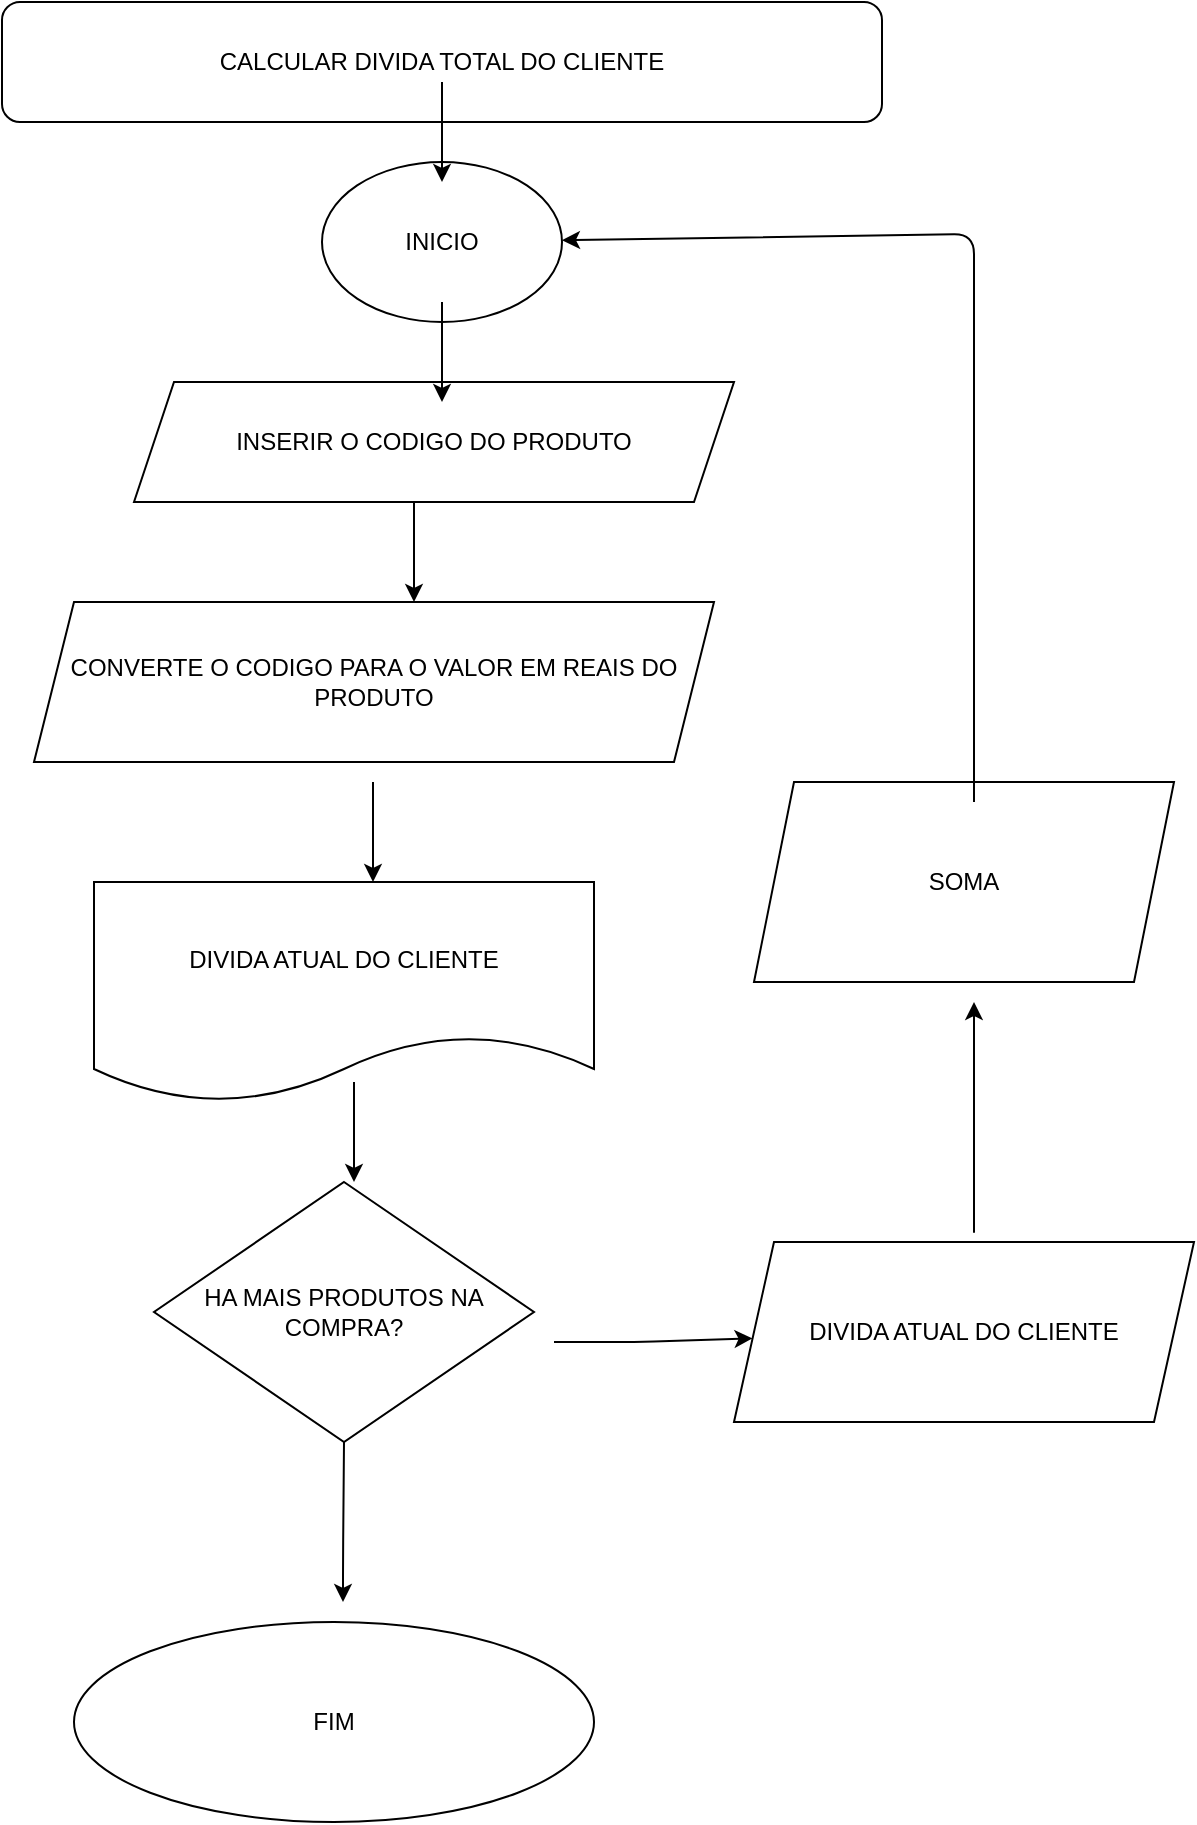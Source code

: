 <mxfile version="13.6.2" type="github">
  <diagram id="D6_Y7MDwxC_fP0YP34jS" name="Page-1">
    <mxGraphModel dx="1038" dy="532" grid="1" gridSize="10" guides="1" tooltips="1" connect="1" arrows="1" fold="1" page="1" pageScale="1" pageWidth="827" pageHeight="1169" math="0" shadow="0">
      <root>
        <mxCell id="0" />
        <mxCell id="1" parent="0" />
        <mxCell id="hmC6wKcbV871CDQbGuwJ-1" value="CALCULAR DIVIDA TOTAL DO CLIENTE" style="rounded=1;whiteSpace=wrap;html=1;" vertex="1" parent="1">
          <mxGeometry x="194" y="40" width="440" height="60" as="geometry" />
        </mxCell>
        <mxCell id="hmC6wKcbV871CDQbGuwJ-2" value="INSERIR O CODIGO DO PRODUTO" style="shape=parallelogram;perimeter=parallelogramPerimeter;whiteSpace=wrap;html=1;fixedSize=1;" vertex="1" parent="1">
          <mxGeometry x="260" y="230" width="300" height="60" as="geometry" />
        </mxCell>
        <mxCell id="hmC6wKcbV871CDQbGuwJ-3" value="INICIO" style="ellipse;whiteSpace=wrap;html=1;" vertex="1" parent="1">
          <mxGeometry x="354" y="120" width="120" height="80" as="geometry" />
        </mxCell>
        <mxCell id="hmC6wKcbV871CDQbGuwJ-4" value="CONVERTE O CODIGO PARA O VALOR EM REAIS DO PRODUTO" style="shape=parallelogram;perimeter=parallelogramPerimeter;whiteSpace=wrap;html=1;fixedSize=1;" vertex="1" parent="1">
          <mxGeometry x="210" y="340" width="340" height="80" as="geometry" />
        </mxCell>
        <mxCell id="hmC6wKcbV871CDQbGuwJ-5" value="DIVIDA ATUAL DO CLIENTE" style="shape=document;whiteSpace=wrap;html=1;boundedLbl=1;" vertex="1" parent="1">
          <mxGeometry x="240" y="480" width="250" height="110" as="geometry" />
        </mxCell>
        <mxCell id="hmC6wKcbV871CDQbGuwJ-6" value="FIM" style="ellipse;whiteSpace=wrap;html=1;" vertex="1" parent="1">
          <mxGeometry x="230" y="850" width="260" height="100" as="geometry" />
        </mxCell>
        <mxCell id="hmC6wKcbV871CDQbGuwJ-7" value="HA MAIS PRODUTOS NA COMPRA?" style="rhombus;whiteSpace=wrap;html=1;" vertex="1" parent="1">
          <mxGeometry x="270" y="630" width="190" height="130" as="geometry" />
        </mxCell>
        <mxCell id="hmC6wKcbV871CDQbGuwJ-8" value="DIVIDA ATUAL DO CLIENTE" style="shape=parallelogram;perimeter=parallelogramPerimeter;whiteSpace=wrap;html=1;fixedSize=1;" vertex="1" parent="1">
          <mxGeometry x="560" y="660" width="230" height="90" as="geometry" />
        </mxCell>
        <mxCell id="hmC6wKcbV871CDQbGuwJ-9" value="SOMA" style="shape=parallelogram;perimeter=parallelogramPerimeter;whiteSpace=wrap;html=1;fixedSize=1;" vertex="1" parent="1">
          <mxGeometry x="570" y="430" width="210" height="100" as="geometry" />
        </mxCell>
        <mxCell id="hmC6wKcbV871CDQbGuwJ-10" value="" style="endArrow=classic;html=1;" edge="1" parent="1">
          <mxGeometry width="50" height="50" relative="1" as="geometry">
            <mxPoint x="414" y="80" as="sourcePoint" />
            <mxPoint x="414" y="130" as="targetPoint" />
            <Array as="points">
              <mxPoint x="414" y="110" />
            </Array>
          </mxGeometry>
        </mxCell>
        <mxCell id="hmC6wKcbV871CDQbGuwJ-11" value="" style="endArrow=classic;html=1;" edge="1" parent="1">
          <mxGeometry width="50" height="50" relative="1" as="geometry">
            <mxPoint x="414" y="190" as="sourcePoint" />
            <mxPoint x="414" y="240" as="targetPoint" />
            <Array as="points">
              <mxPoint x="414" y="220" />
            </Array>
          </mxGeometry>
        </mxCell>
        <mxCell id="hmC6wKcbV871CDQbGuwJ-12" value="" style="endArrow=classic;html=1;" edge="1" parent="1">
          <mxGeometry width="50" height="50" relative="1" as="geometry">
            <mxPoint x="400" y="290" as="sourcePoint" />
            <mxPoint x="400" y="340" as="targetPoint" />
            <Array as="points">
              <mxPoint x="400" y="320" />
            </Array>
          </mxGeometry>
        </mxCell>
        <mxCell id="hmC6wKcbV871CDQbGuwJ-13" value="" style="endArrow=classic;html=1;" edge="1" parent="1">
          <mxGeometry width="50" height="50" relative="1" as="geometry">
            <mxPoint x="379.5" y="430" as="sourcePoint" />
            <mxPoint x="379.5" y="480" as="targetPoint" />
            <Array as="points">
              <mxPoint x="379.5" y="460" />
            </Array>
          </mxGeometry>
        </mxCell>
        <mxCell id="hmC6wKcbV871CDQbGuwJ-14" value="" style="endArrow=classic;html=1;" edge="1" parent="1">
          <mxGeometry width="50" height="50" relative="1" as="geometry">
            <mxPoint x="370" y="580" as="sourcePoint" />
            <mxPoint x="370" y="630" as="targetPoint" />
            <Array as="points">
              <mxPoint x="370" y="610" />
            </Array>
          </mxGeometry>
        </mxCell>
        <mxCell id="hmC6wKcbV871CDQbGuwJ-15" value="" style="endArrow=classic;html=1;exitX=0.5;exitY=1;exitDx=0;exitDy=0;" edge="1" parent="1" source="hmC6wKcbV871CDQbGuwJ-7">
          <mxGeometry width="50" height="50" relative="1" as="geometry">
            <mxPoint x="364.5" y="790" as="sourcePoint" />
            <mxPoint x="364.5" y="840" as="targetPoint" />
            <Array as="points">
              <mxPoint x="364.5" y="820" />
            </Array>
          </mxGeometry>
        </mxCell>
        <mxCell id="hmC6wKcbV871CDQbGuwJ-16" value="" style="endArrow=classic;html=1;" edge="1" parent="1" target="hmC6wKcbV871CDQbGuwJ-8">
          <mxGeometry width="50" height="50" relative="1" as="geometry">
            <mxPoint x="470" y="710" as="sourcePoint" />
            <mxPoint x="510" y="730" as="targetPoint" />
            <Array as="points">
              <mxPoint x="510" y="710" />
            </Array>
          </mxGeometry>
        </mxCell>
        <mxCell id="hmC6wKcbV871CDQbGuwJ-17" value="" style="endArrow=classic;html=1;" edge="1" parent="1">
          <mxGeometry width="50" height="50" relative="1" as="geometry">
            <mxPoint x="680" y="585" as="sourcePoint" />
            <mxPoint x="680" y="540" as="targetPoint" />
            <Array as="points">
              <mxPoint x="680" y="660" />
            </Array>
          </mxGeometry>
        </mxCell>
        <mxCell id="hmC6wKcbV871CDQbGuwJ-19" value="" style="endArrow=classic;html=1;" edge="1" parent="1" target="hmC6wKcbV871CDQbGuwJ-3">
          <mxGeometry width="50" height="50" relative="1" as="geometry">
            <mxPoint x="680" y="440" as="sourcePoint" />
            <mxPoint x="680" y="130" as="targetPoint" />
            <Array as="points">
              <mxPoint x="680" y="440" />
              <mxPoint x="680" y="156" />
            </Array>
          </mxGeometry>
        </mxCell>
      </root>
    </mxGraphModel>
  </diagram>
</mxfile>
